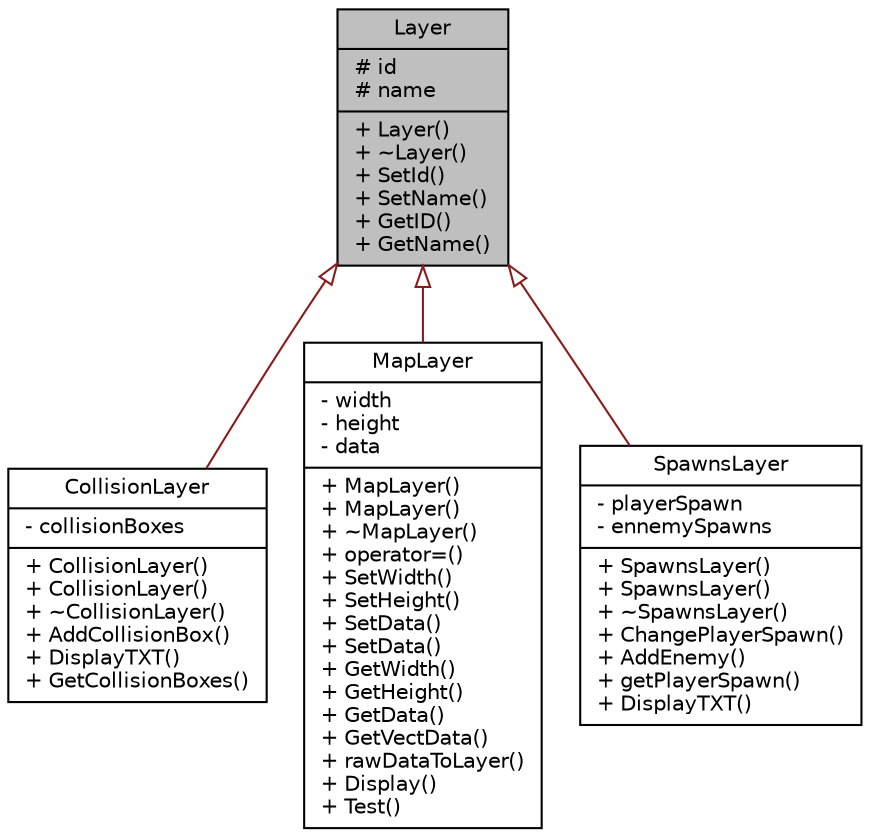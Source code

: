 digraph "Layer"
{
 // LATEX_PDF_SIZE
  bgcolor="transparent";
  edge [fontname="Helvetica",fontsize="10",labelfontname="Helvetica",labelfontsize="10"];
  node [fontname="Helvetica",fontsize="10",shape=record];
  Node1 [label="{Layer\n|# id\l# name\l|+ Layer()\l+ ~Layer()\l+ SetId()\l+ SetName()\l+ GetID()\l+ GetName()\l}",height=0.2,width=0.4,color="black", fillcolor="grey75", style="filled", fontcolor="black",tooltip=" "];
  Node1 -> Node2 [dir="back",color="firebrick4",fontsize="10",style="solid",arrowtail="onormal",fontname="Helvetica"];
  Node2 [label="{CollisionLayer\n|- collisionBoxes\l|+ CollisionLayer()\l+ CollisionLayer()\l+ ~CollisionLayer()\l+ AddCollisionBox()\l+ DisplayTXT()\l+ GetCollisionBoxes()\l}",height=0.2,width=0.4,color="black",URL="$classCollisionLayer.html",tooltip="Classe représentant une couche de CollisionBox Hérité de Layer Représente toutes les CollisionBox d'u..."];
  Node1 -> Node3 [dir="back",color="firebrick4",fontsize="10",style="solid",arrowtail="onormal",fontname="Helvetica"];
  Node3 [label="{MapLayer\n|- width\l- height\l- data\l|+ MapLayer()\l+ MapLayer()\l+ ~MapLayer()\l+ operator=()\l+ SetWidth()\l+ SetHeight()\l+ SetData()\l+ SetData()\l+ GetWidth()\l+ GetHeight()\l+ GetData()\l+ GetVectData()\l+ rawDataToLayer()\l+ Display()\l+ Test()\l}",height=0.2,width=0.4,color="black",URL="$classMapLayer.html",tooltip="Classe représentant une couche de tuiles."];
  Node1 -> Node4 [dir="back",color="firebrick4",fontsize="10",style="solid",arrowtail="onormal",fontname="Helvetica"];
  Node4 [label="{SpawnsLayer\n|- playerSpawn\l- ennemySpawns\l|+ SpawnsLayer()\l+ SpawnsLayer()\l+ ~SpawnsLayer()\l+ ChangePlayerSpawn()\l+ AddEnemy()\l+ getPlayerSpawn()\l+ DisplayTXT()\l}",height=0.2,width=0.4,color="black",URL="$classSpawnsLayer.html",tooltip="Classe représentant une couche de SpawnPoint Hérité de Layer Représente tous les SpawnPoint du jeu,..."];
}
